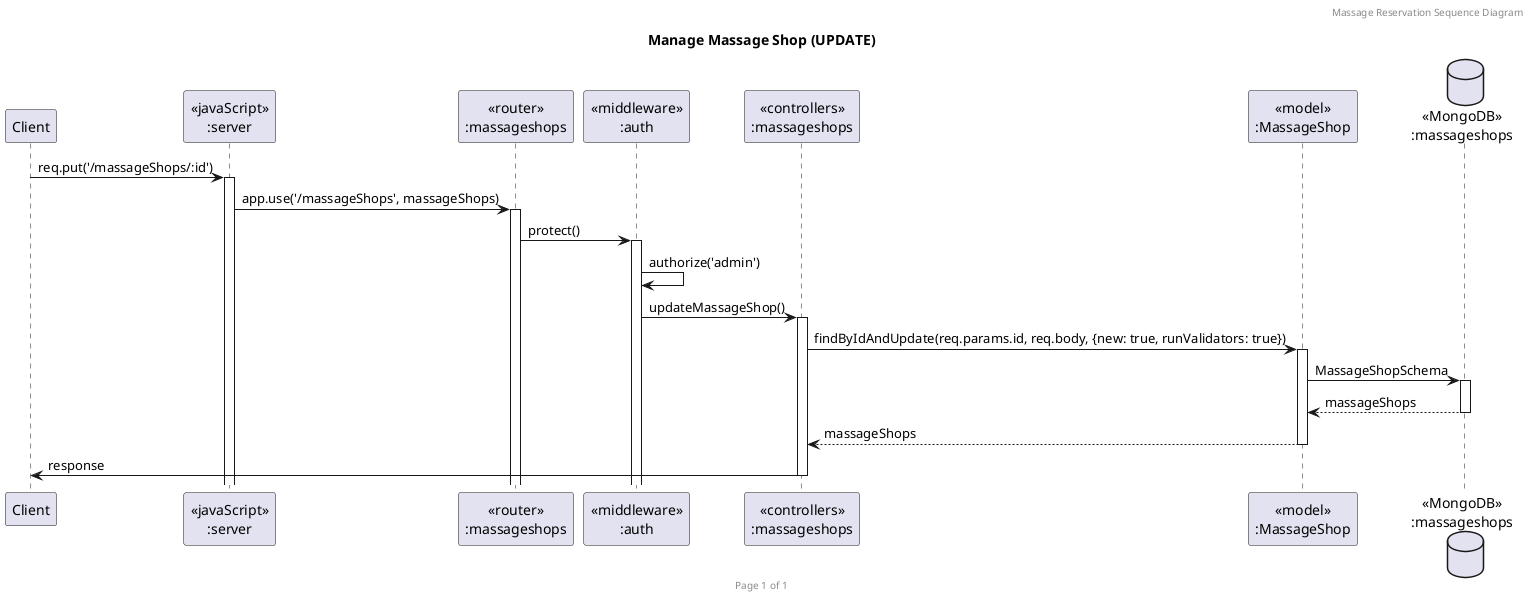 @startuml Manage Massage Shop (UPDATE)

header Massage Reservation Sequence Diagram
footer Page %page% of %lastpage%
title "Manage Massage Shop (UPDATE)"

participant "Client" as client
participant "<<javaScript>>\n:server" as server
participant "<<router>>\n:massageshops" as routerMassageShops
participant "<<middleware>>\n:auth" as middlewareAuth
participant "<<controllers>>\n:massageshops" as controllersMassageShops
participant "<<model>>\n:MassageShop" as modelMassageShop
database "<<MongoDB>>\n:massageshops" as MassageShopsDatabase

client->server ++:req.put('/massageShops/:id')
server->routerMassageShops ++:app.use('/massageShops', massageShops)
routerMassageShops->middlewareAuth ++:protect()
middlewareAuth->middlewareAuth :authorize('admin')
middlewareAuth -> controllersMassageShops ++:updateMassageShop()
controllersMassageShops->modelMassageShop ++:findByIdAndUpdate(req.params.id, req.body, {new: true, runValidators: true})
modelMassageShop ->MassageShopsDatabase ++: MassageShopSchema
MassageShopsDatabase --> modelMassageShop --: massageShops
controllersMassageShops <-- modelMassageShop --:massageShops
controllersMassageShops->client --:response

@enduml

